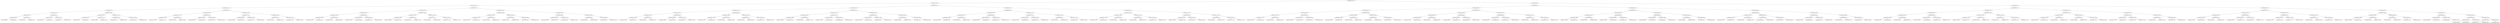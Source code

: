 digraph G{
2064498402 [label="Node{data=[7675, 7675]}"]
2064498402 -> 296933630
296933630 [label="Node{data=[2941, 2941]}"]
296933630 -> 514502364
514502364 [label="Node{data=[2618, 2618]}"]
514502364 -> 1665472575
1665472575 [label="Node{data=[1031, 1031]}"]
1665472575 -> 1974030363
1974030363 [label="Node{data=[823, 823]}"]
1974030363 -> 1918571384
1918571384 [label="Node{data=[815, 815]}"]
1918571384 -> 969707425
969707425 [label="Node{data=[807, 807]}"]
969707425 -> 1921248327
1921248327 [label="Node{data=[604, 604]}"]
1921248327 -> 1293243268
1293243268 [label="Node{data=[599, 599]}"]
1921248327 -> 1736395149
1736395149 [label="Node{data=[805, 805]}"]
969707425 -> 982737732
982737732 [label="Node{data=[813, 813]}"]
982737732 -> 1470054789
1470054789 [label="Node{data=[812, 812]}"]
982737732 -> 821145985
821145985 [label="Node{data=[814, 814]}"]
1918571384 -> 769635635
769635635 [label="Node{data=[819, 819]}"]
769635635 -> 209152655
209152655 [label="Node{data=[817, 817]}"]
209152655 -> 558465517
558465517 [label="Node{data=[816, 816]}"]
209152655 -> 470368764
470368764 [label="Node{data=[818, 818]}"]
769635635 -> 1278155107
1278155107 [label="Node{data=[821, 821]}"]
1278155107 -> 2067472763
2067472763 [label="Node{data=[820, 820]}"]
1278155107 -> 370180376
370180376 [label="Node{data=[822, 822]}"]
1974030363 -> 1077945479
1077945479 [label="Node{data=[1023, 1023]}"]
1077945479 -> 1955645933
1955645933 [label="Node{data=[827, 827]}"]
1955645933 -> 1442975485
1442975485 [label="Node{data=[825, 825]}"]
1442975485 -> 1149783396
1149783396 [label="Node{data=[824, 824]}"]
1442975485 -> 95239534
95239534 [label="Node{data=[826, 826]}"]
1955645933 -> 2004894615
2004894615 [label="Node{data=[1021, 1021]}"]
2004894615 -> 825478780
825478780 [label="Node{data=[854, 854]}"]
2004894615 -> 936789587
936789587 [label="Node{data=[1022, 1022]}"]
1077945479 -> 1543261066
1543261066 [label="Node{data=[1027, 1027]}"]
1543261066 -> 781526937
781526937 [label="Node{data=[1025, 1025]}"]
781526937 -> 24796185
24796185 [label="Node{data=[1024, 1024]}"]
781526937 -> 68904635
68904635 [label="Node{data=[1026, 1026]}"]
1543261066 -> 1023593897
1023593897 [label="Node{data=[1029, 1029]}"]
1023593897 -> 984386687
984386687 [label="Node{data=[1028, 1028]}"]
1023593897 -> 1776649639
1776649639 [label="Node{data=[1030, 1030]}"]
1665472575 -> 915671198
915671198 [label="Node{data=[1667, 1667]}"]
915671198 -> 500233312
500233312 [label="Node{data=[1659, 1659]}"]
500233312 -> 1128357073
1128357073 [label="Node{data=[1131, 1131]}"]
1128357073 -> 105656739
105656739 [label="Node{data=[1033, 1033]}"]
105656739 -> 277485836
277485836 [label="Node{data=[1032, 1032]}"]
105656739 -> 182688905
182688905 [label="Node{data=[1112, 1112]}"]
1128357073 -> 1133375184
1133375184 [label="Node{data=[1368, 1368]}"]
1133375184 -> 606805547
606805547 [label="Node{data=[1159, 1159]}"]
1133375184 -> 1680421339
1680421339 [label="Node{data=[1369, 1369]}"]
500233312 -> 1916337667
1916337667 [label="Node{data=[1663, 1663]}"]
1916337667 -> 1584363002
1584363002 [label="Node{data=[1661, 1661]}"]
1584363002 -> 575267418
575267418 [label="Node{data=[1660, 1660]}"]
1584363002 -> 256096289
256096289 [label="Node{data=[1662, 1662]}"]
1916337667 -> 985569068
985569068 [label="Node{data=[1665, 1665]}"]
985569068 -> 526120228
526120228 [label="Node{data=[1664, 1664]}"]
985569068 -> 1928175527
1928175527 [label="Node{data=[1666, 1666]}"]
915671198 -> 1618850667
1618850667 [label="Node{data=[2035, 2035]}"]
1618850667 -> 783572927
783572927 [label="Node{data=[1671, 1671]}"]
783572927 -> 1854307736
1854307736 [label="Node{data=[1669, 1669]}"]
1854307736 -> 1879627592
1879627592 [label="Node{data=[1668, 1668]}"]
1854307736 -> 2112083145
2112083145 [label="Node{data=[1670, 1670]}"]
783572927 -> 1898329453
1898329453 [label="Node{data=[2005, 2005]}"]
1898329453 -> 747764844
747764844 [label="Node{data=[1672, 1672]}"]
1898329453 -> 437640225
437640225 [label="Node{data=[2009, 2009]}"]
1618850667 -> 2033387062
2033387062 [label="Node{data=[2165, 2165]}"]
2033387062 -> 964614432
964614432 [label="Node{data=[2126, 2126]}"]
964614432 -> 447684863
447684863 [label="Node{data=[2091, 2091]}"]
964614432 -> 787415903
787415903 [label="Node{data=[2132, 2132]}"]
2033387062 -> 1326227970
1326227970 [label="Node{data=[2331, 2331]}"]
1326227970 -> 16041242
16041242 [label="Node{data=[2327, 2327]}"]
1326227970 -> 1665119523
1665119523 [label="Node{data=[2342, 2342]}"]
514502364 -> 891074528
891074528 [label="Node{data=[2778, 2778]}"]
891074528 -> 522850291
522850291 [label="Node{data=[2697, 2697]}"]
522850291 -> 961598745
961598745 [label="Node{data=[2626, 2626]}"]
961598745 -> 660138429
660138429 [label="Node{data=[2622, 2622]}"]
660138429 -> 2007755009
2007755009 [label="Node{data=[2620, 2620]}"]
2007755009 -> 942749072
942749072 [label="Node{data=[2619, 2619]}"]
2007755009 -> 125228946
125228946 [label="Node{data=[2621, 2621]}"]
660138429 -> 1728304064
1728304064 [label="Node{data=[2624, 2624]}"]
1728304064 -> 1330171328
1330171328 [label="Node{data=[2623, 2623]}"]
1728304064 -> 2120543244
2120543244 [label="Node{data=[2625, 2625]}"]
961598745 -> 1335852565
1335852565 [label="Node{data=[2630, 2630]}"]
1335852565 -> 922429941
922429941 [label="Node{data=[2628, 2628]}"]
922429941 -> 1070908455
1070908455 [label="Node{data=[2627, 2627]}"]
922429941 -> 1711885149
1711885149 [label="Node{data=[2629, 2629]}"]
1335852565 -> 1381166687
1381166687 [label="Node{data=[2664, 2664]}"]
1381166687 -> 1024049505
1024049505 [label="Node{data=[2631, 2631]}"]
1381166687 -> 610651931
610651931 [label="Node{data=[2696, 2696]}"]
522850291 -> 144321385
144321385 [label="Node{data=[2705, 2705]}"]
144321385 -> 1308564531
1308564531 [label="Node{data=[2701, 2701]}"]
1308564531 -> 1049550372
1049550372 [label="Node{data=[2699, 2699]}"]
1049550372 -> 874107897
874107897 [label="Node{data=[2698, 2698]}"]
1049550372 -> 1828808560
1828808560 [label="Node{data=[2700, 2700]}"]
1308564531 -> 1487597671
1487597671 [label="Node{data=[2703, 2703]}"]
1487597671 -> 278751912
278751912 [label="Node{data=[2702, 2702]}"]
1487597671 -> 1784800601
1784800601 [label="Node{data=[2704, 2704]}"]
144321385 -> 205333890
205333890 [label="Node{data=[2709, 2709]}"]
205333890 -> 60544426
60544426 [label="Node{data=[2707, 2707]}"]
60544426 -> 2015901531
2015901531 [label="Node{data=[2706, 2706]}"]
60544426 -> 495345194
495345194 [label="Node{data=[2708, 2708]}"]
205333890 -> 2029152557
2029152557 [label="Node{data=[2776, 2776]}"]
2029152557 -> 622445852
622445852 [label="Node{data=[2710, 2710]}"]
2029152557 -> 481475595
481475595 [label="Node{data=[2777, 2777]}"]
891074528 -> 862635705
862635705 [label="Node{data=[2835, 2835]}"]
862635705 -> 1488612088
1488612088 [label="Node{data=[2786, 2786]}"]
1488612088 -> 861955542
861955542 [label="Node{data=[2782, 2782]}"]
861955542 -> 985388373
985388373 [label="Node{data=[2780, 2780]}"]
985388373 -> 1593938869
1593938869 [label="Node{data=[2779, 2779]}"]
985388373 -> 1424482055
1424482055 [label="Node{data=[2781, 2781]}"]
861955542 -> 1687768728
1687768728 [label="Node{data=[2784, 2784]}"]
1687768728 -> 15478307
15478307 [label="Node{data=[2783, 2783]}"]
1687768728 -> 1394837936
1394837936 [label="Node{data=[2785, 2785]}"]
1488612088 -> 961968948
961968948 [label="Node{data=[2831, 2831]}"]
961968948 -> 387260168
387260168 [label="Node{data=[2788, 2788]}"]
387260168 -> 1995024127
1995024127 [label="Node{data=[2787, 2787]}"]
387260168 -> 969465755
969465755 [label="Node{data=[2830, 2830]}"]
961968948 -> 869112909
869112909 [label="Node{data=[2833, 2833]}"]
869112909 -> 203368547
203368547 [label="Node{data=[2832, 2832]}"]
869112909 -> 930785601
930785601 [label="Node{data=[2834, 2834]}"]
862635705 -> 1219595314
1219595314 [label="Node{data=[2843, 2843]}"]
1219595314 -> 398548637
398548637 [label="Node{data=[2839, 2839]}"]
398548637 -> 1650995254
1650995254 [label="Node{data=[2837, 2837]}"]
1650995254 -> 3849627
3849627 [label="Node{data=[2836, 2836]}"]
1650995254 -> 1143890354
1143890354 [label="Node{data=[2838, 2838]}"]
398548637 -> 1493625372
1493625372 [label="Node{data=[2841, 2841]}"]
1493625372 -> 2051836042
2051836042 [label="Node{data=[2840, 2840]}"]
1493625372 -> 802104381
802104381 [label="Node{data=[2842, 2842]}"]
1219595314 -> 417063815
417063815 [label="Node{data=[2867, 2867]}"]
417063815 -> 1994632330
1994632330 [label="Node{data=[2865, 2865]}"]
1994632330 -> 1752523268
1752523268 [label="Node{data=[2844, 2844]}"]
1994632330 -> 1045253627
1045253627 [label="Node{data=[2866, 2866]}"]
417063815 -> 2043496046
2043496046 [label="Node{data=[2885, 2885]}"]
2043496046 -> 312549921
312549921 [label="Node{data=[2868, 2868]}"]
2043496046 -> 1359415091
1359415091 [label="Node{data=[2912, 2912]}"]
296933630 -> 99723901
99723901 [label="Node{data=[6427, 6427]}"]
99723901 -> 379347611
379347611 [label="Node{data=[4054, 4054]}"]
379347611 -> 221768259
221768259 [label="Node{data=[3789, 3789]}"]
221768259 -> 1692424777
1692424777 [label="Node{data=[3194, 3194]}"]
1692424777 -> 1825224426
1825224426 [label="Node{data=[2975, 2975]}"]
1825224426 -> 423074130
423074130 [label="Node{data=[2973, 2973]}"]
423074130 -> 727719365
727719365 [label="Node{data=[2972, 2972]}"]
423074130 -> 1295263986
1295263986 [label="Node{data=[2974, 2974]}"]
1825224426 -> 1961929304
1961929304 [label="Node{data=[3015, 3015]}"]
1961929304 -> 1361596573
1361596573 [label="Node{data=[2978, 2978]}"]
1961929304 -> 2047729992
2047729992 [label="Node{data=[3075, 3075]}"]
1692424777 -> 370292035
370292035 [label="Node{data=[3340, 3340]}"]
370292035 -> 1732374451
1732374451 [label="Node{data=[3308, 3308]}"]
1732374451 -> 1962866558
1962866558 [label="Node{data=[3219, 3219]}"]
1732374451 -> 1634492168
1634492168 [label="Node{data=[3326, 3326]}"]
370292035 -> 1725158987
1725158987 [label="Node{data=[3418, 3418]}"]
1725158987 -> 243761493
243761493 [label="Node{data=[3403, 3403]}"]
1725158987 -> 222417660
222417660 [label="Node{data=[3479, 3479]}"]
221768259 -> 240539715
240539715 [label="Node{data=[4046, 4046]}"]
240539715 -> 1984931404
1984931404 [label="Node{data=[3793, 3793]}"]
1984931404 -> 1148198137
1148198137 [label="Node{data=[3791, 3791]}"]
1148198137 -> 1202057401
1202057401 [label="Node{data=[3790, 3790]}"]
1148198137 -> 2064460878
2064460878 [label="Node{data=[3792, 3792]}"]
1984931404 -> 1895536805
1895536805 [label="Node{data=[4044, 4044]}"]
1895536805 -> 883475863
883475863 [label="Node{data=[3823, 3823]}"]
1895536805 -> 1558240131
1558240131 [label="Node{data=[4045, 4045]}"]
240539715 -> 1318970125
1318970125 [label="Node{data=[4050, 4050]}"]
1318970125 -> 1653564619
1653564619 [label="Node{data=[4048, 4048]}"]
1653564619 -> 276402544
276402544 [label="Node{data=[4047, 4047]}"]
1653564619 -> 1243573311
1243573311 [label="Node{data=[4049, 4049]}"]
1318970125 -> 1799056378
1799056378 [label="Node{data=[4052, 4052]}"]
1799056378 -> 1921770346
1921770346 [label="Node{data=[4051, 4051]}"]
1799056378 -> 782573146
782573146 [label="Node{data=[4053, 4053]}"]
379347611 -> 527102245
527102245 [label="Node{data=[6314, 6314]}"]
527102245 -> 792608137
792608137 [label="Node{data=[4115, 4115]}"]
792608137 -> 33754039
33754039 [label="Node{data=[4058, 4058]}"]
33754039 -> 72520291
72520291 [label="Node{data=[4056, 4056]}"]
72520291 -> 1283041301
1283041301 [label="Node{data=[4055, 4055]}"]
72520291 -> 318051942
318051942 [label="Node{data=[4057, 4057]}"]
33754039 -> 145877308
145877308 [label="Node{data=[4060, 4060]}"]
145877308 -> 417379267
417379267 [label="Node{data=[4059, 4059]}"]
145877308 -> 433621450
433621450 [label="Node{data=[4114, 4114]}"]
792608137 -> 598010545
598010545 [label="Node{data=[4718, 4718]}"]
598010545 -> 609951728
609951728 [label="Node{data=[4146, 4146]}"]
609951728 -> 960024083
960024083 [label="Node{data=[4134, 4134]}"]
609951728 -> 1685292583
1685292583 [label="Node{data=[4191, 4191]}"]
598010545 -> 1619396986
1619396986 [label="Node{data=[5919, 5919]}"]
1619396986 -> 484322821
484322821 [label="Node{data=[5830, 5830]}"]
1619396986 -> 1667838939
1667838939 [label="Node{data=[6099, 6099]}"]
527102245 -> 458478383
458478383 [label="Node{data=[6419, 6419]}"]
458478383 -> 1263457510
1263457510 [label="Node{data=[6415, 6415]}"]
1263457510 -> 638416268
638416268 [label="Node{data=[6413, 6413]}"]
638416268 -> 206601597
206601597 [label="Node{data=[6412, 6412]}"]
638416268 -> 161422707
161422707 [label="Node{data=[6414, 6414]}"]
1263457510 -> 877334850
877334850 [label="Node{data=[6417, 6417]}"]
877334850 -> 2032640850
2032640850 [label="Node{data=[6416, 6416]}"]
877334850 -> 1980994206
1980994206 [label="Node{data=[6418, 6418]}"]
458478383 -> 127298986
127298986 [label="Node{data=[6423, 6423]}"]
127298986 -> 1799077147
1799077147 [label="Node{data=[6421, 6421]}"]
1799077147 -> 801287709
801287709 [label="Node{data=[6420, 6420]}"]
1799077147 -> 1169116697
1169116697 [label="Node{data=[6422, 6422]}"]
127298986 -> 1902153787
1902153787 [label="Node{data=[6425, 6425]}"]
1902153787 -> 1199913065
1199913065 [label="Node{data=[6424, 6424]}"]
1902153787 -> 2098058434
2098058434 [label="Node{data=[6426, 6426]}"]
99723901 -> 1114477308
1114477308 [label="Node{data=[7529, 7529]}"]
1114477308 -> 930689986
930689986 [label="Node{data=[6443, 6443]}"]
930689986 -> 1506874164
1506874164 [label="Node{data=[6435, 6435]}"]
1506874164 -> 1256814344
1256814344 [label="Node{data=[6431, 6431]}"]
1256814344 -> 1681778395
1681778395 [label="Node{data=[6429, 6429]}"]
1681778395 -> 446971581
446971581 [label="Node{data=[6428, 6428]}"]
1681778395 -> 1262343790
1262343790 [label="Node{data=[6430, 6430]}"]
1256814344 -> 1257093430
1257093430 [label="Node{data=[6433, 6433]}"]
1257093430 -> 1106089358
1106089358 [label="Node{data=[6432, 6432]}"]
1257093430 -> 2047281880
2047281880 [label="Node{data=[6434, 6434]}"]
1506874164 -> 1596730704
1596730704 [label="Node{data=[6439, 6439]}"]
1596730704 -> 2024741770
2024741770 [label="Node{data=[6437, 6437]}"]
2024741770 -> 1430499572
1430499572 [label="Node{data=[6436, 6436]}"]
2024741770 -> 391131470
391131470 [label="Node{data=[6438, 6438]}"]
1596730704 -> 698927193
698927193 [label="Node{data=[6441, 6441]}"]
698927193 -> 702281133
702281133 [label="Node{data=[6440, 6440]}"]
698927193 -> 1641489522
1641489522 [label="Node{data=[6442, 6442]}"]
930689986 -> 1998299975
1998299975 [label="Node{data=[6451, 6451]}"]
1998299975 -> 413030397
413030397 [label="Node{data=[6447, 6447]}"]
413030397 -> 1847504862
1847504862 [label="Node{data=[6445, 6445]}"]
1847504862 -> 917693147
917693147 [label="Node{data=[6444, 6444]}"]
1847504862 -> 479821521
479821521 [label="Node{data=[6446, 6446]}"]
413030397 -> 1993532160
1993532160 [label="Node{data=[6449, 6449]}"]
1993532160 -> 1831457371
1831457371 [label="Node{data=[6448, 6448]}"]
1993532160 -> 1277972767
1277972767 [label="Node{data=[6450, 6450]}"]
1998299975 -> 462733757
462733757 [label="Node{data=[7525, 7525]}"]
462733757 -> 2059402028
2059402028 [label="Node{data=[6453, 6453]}"]
2059402028 -> 1504134442
1504134442 [label="Node{data=[6452, 6452]}"]
2059402028 -> 1999459240
1999459240 [label="Node{data=[6454, 6454]}"]
462733757 -> 1250557401
1250557401 [label="Node{data=[7527, 7527]}"]
1250557401 -> 1332353343
1332353343 [label="Node{data=[7526, 7526]}"]
1250557401 -> 738692077
738692077 [label="Node{data=[7528, 7528]}"]
1114477308 -> 824851926
824851926 [label="Node{data=[7610, 7610]}"]
824851926 -> 885549343
885549343 [label="Node{data=[7537, 7537]}"]
885549343 -> 729038168
729038168 [label="Node{data=[7533, 7533]}"]
729038168 -> 1002214200
1002214200 [label="Node{data=[7531, 7531]}"]
1002214200 -> 1528356116
1528356116 [label="Node{data=[7530, 7530]}"]
1002214200 -> 745523193
745523193 [label="Node{data=[7532, 7532]}"]
729038168 -> 654029265
654029265 [label="Node{data=[7535, 7535]}"]
654029265 -> 2030162789
2030162789 [label="Node{data=[7534, 7534]}"]
654029265 -> 1684820268
1684820268 [label="Node{data=[7536, 7536]}"]
885549343 -> 921571927
921571927 [label="Node{data=[7541, 7541]}"]
921571927 -> 1306548322
1306548322 [label="Node{data=[7539, 7539]}"]
1306548322 -> 973942848
973942848 [label="Node{data=[7538, 7538]}"]
1306548322 -> 1013900060
1013900060 [label="Node{data=[7540, 7540]}"]
921571927 -> 2052334188
2052334188 [label="Node{data=[7543, 7543]}"]
2052334188 -> 892884492
892884492 [label="Node{data=[7542, 7542]}"]
2052334188 -> 1726283739
1726283739 [label="Node{data=[7544, 7544]}"]
824851926 -> 760845848
760845848 [label="Node{data=[7667, 7667]}"]
760845848 -> 1984272029
1984272029 [label="Node{data=[7663, 7663]}"]
1984272029 -> 28976751
28976751 [label="Node{data=[7661, 7661]}"]
28976751 -> 1080105892
1080105892 [label="Node{data=[7660, 7660]}"]
28976751 -> 560577766
560577766 [label="Node{data=[7662, 7662]}"]
1984272029 -> 2076325672
2076325672 [label="Node{data=[7665, 7665]}"]
2076325672 -> 731639649
731639649 [label="Node{data=[7664, 7664]}"]
2076325672 -> 1676639629
1676639629 [label="Node{data=[7666, 7666]}"]
760845848 -> 252539802
252539802 [label="Node{data=[7671, 7671]}"]
252539802 -> 1696366116
1696366116 [label="Node{data=[7669, 7669]}"]
1696366116 -> 294155521
294155521 [label="Node{data=[7668, 7668]}"]
1696366116 -> 160653736
160653736 [label="Node{data=[7670, 7670]}"]
252539802 -> 1835422371
1835422371 [label="Node{data=[7673, 7673]}"]
1835422371 -> 1796074613
1796074613 [label="Node{data=[7672, 7672]}"]
1835422371 -> 964668520
964668520 [label="Node{data=[7674, 7674]}"]
2064498402 -> 728958158
728958158 [label="Node{data=[9642, 9642]}"]
728958158 -> 1960818761
1960818761 [label="Node{data=[9578, 9578]}"]
1960818761 -> 1882561763
1882561763 [label="Node{data=[9546, 9546]}"]
1882561763 -> 879587937
879587937 [label="Node{data=[8003, 8003]}"]
879587937 -> 126567766
126567766 [label="Node{data=[7995, 7995]}"]
126567766 -> 236955678
236955678 [label="Node{data=[7991, 7991]}"]
236955678 -> 1385295802
1385295802 [label="Node{data=[7677, 7677]}"]
1385295802 -> 229667315
229667315 [label="Node{data=[7676, 7676]}"]
1385295802 -> 1347167462
1347167462 [label="Node{data=[7990, 7990]}"]
236955678 -> 593504681
593504681 [label="Node{data=[7993, 7993]}"]
593504681 -> 2127691328
2127691328 [label="Node{data=[7992, 7992]}"]
593504681 -> 1885349760
1885349760 [label="Node{data=[7994, 7994]}"]
126567766 -> 1094338174
1094338174 [label="Node{data=[7999, 7999]}"]
1094338174 -> 1664422545
1664422545 [label="Node{data=[7997, 7997]}"]
1664422545 -> 317182793
317182793 [label="Node{data=[7996, 7996]}"]
1664422545 -> 1665837746
1665837746 [label="Node{data=[7998, 7998]}"]
1094338174 -> 1884293395
1884293395 [label="Node{data=[8001, 8001]}"]
1884293395 -> 1002056722
1002056722 [label="Node{data=[8000, 8000]}"]
1884293395 -> 401333687
401333687 [label="Node{data=[8002, 8002]}"]
879587937 -> 558033602
558033602 [label="Node{data=[9538, 9538]}"]
558033602 -> 1361733480
1361733480 [label="Node{data=[8050, 8050]}"]
1361733480 -> 999951331
999951331 [label="Node{data=[8005, 8005]}"]
999951331 -> 1918201666
1918201666 [label="Node{data=[8004, 8004]}"]
999951331 -> 1148690224
1148690224 [label="Node{data=[8006, 8006]}"]
1361733480 -> 1181004273
1181004273 [label="Node{data=[9536, 9536]}"]
1181004273 -> 759857101
759857101 [label="Node{data=[9176, 9176]}"]
1181004273 -> 1950100057
1950100057 [label="Node{data=[9537, 9537]}"]
558033602 -> 214611441
214611441 [label="Node{data=[9542, 9542]}"]
214611441 -> 1875011232
1875011232 [label="Node{data=[9540, 9540]}"]
1875011232 -> 285792386
285792386 [label="Node{data=[9539, 9539]}"]
1875011232 -> 83052056
83052056 [label="Node{data=[9541, 9541]}"]
214611441 -> 1573854794
1573854794 [label="Node{data=[9544, 9544]}"]
1573854794 -> 566527029
566527029 [label="Node{data=[9543, 9543]}"]
1573854794 -> 1994363975
1994363975 [label="Node{data=[9545, 9545]}"]
1882561763 -> 1753407234
1753407234 [label="Node{data=[9562, 9562]}"]
1753407234 -> 1301983510
1301983510 [label="Node{data=[9554, 9554]}"]
1301983510 -> 1224368572
1224368572 [label="Node{data=[9550, 9550]}"]
1224368572 -> 1108195656
1108195656 [label="Node{data=[9548, 9548]}"]
1108195656 -> 1015616708
1015616708 [label="Node{data=[9547, 9547]}"]
1108195656 -> 612565058
612565058 [label="Node{data=[9549, 9549]}"]
1224368572 -> 1072657135
1072657135 [label="Node{data=[9552, 9552]}"]
1072657135 -> 277306275
277306275 [label="Node{data=[9551, 9551]}"]
1072657135 -> 1692156483
1692156483 [label="Node{data=[9553, 9553]}"]
1301983510 -> 1482809226
1482809226 [label="Node{data=[9558, 9558]}"]
1482809226 -> 484288099
484288099 [label="Node{data=[9556, 9556]}"]
484288099 -> 917351448
917351448 [label="Node{data=[9555, 9555]}"]
484288099 -> 820326100
820326100 [label="Node{data=[9557, 9557]}"]
1482809226 -> 1714305741
1714305741 [label="Node{data=[9560, 9560]}"]
1714305741 -> 397502165
397502165 [label="Node{data=[9559, 9559]}"]
1714305741 -> 1286063447
1286063447 [label="Node{data=[9561, 9561]}"]
1753407234 -> 1429062041
1429062041 [label="Node{data=[9570, 9570]}"]
1429062041 -> 1120039331
1120039331 [label="Node{data=[9566, 9566]}"]
1120039331 -> 1591288032
1591288032 [label="Node{data=[9564, 9564]}"]
1591288032 -> 749132561
749132561 [label="Node{data=[9563, 9563]}"]
1591288032 -> 389867029
389867029 [label="Node{data=[9565, 9565]}"]
1120039331 -> 1185071672
1185071672 [label="Node{data=[9568, 9568]}"]
1185071672 -> 1374364716
1374364716 [label="Node{data=[9567, 9567]}"]
1185071672 -> 1259275091
1259275091 [label="Node{data=[9569, 9569]}"]
1429062041 -> 1005803625
1005803625 [label="Node{data=[9574, 9574]}"]
1005803625 -> 1804660269
1804660269 [label="Node{data=[9572, 9572]}"]
1804660269 -> 1666350391
1666350391 [label="Node{data=[9571, 9571]}"]
1804660269 -> 1358229397
1358229397 [label="Node{data=[9573, 9573]}"]
1005803625 -> 1902495218
1902495218 [label="Node{data=[9576, 9576]}"]
1902495218 -> 501791861
501791861 [label="Node{data=[9575, 9575]}"]
1902495218 -> 1831063866
1831063866 [label="Node{data=[9577, 9577]}"]
1960818761 -> 442237772
442237772 [label="Node{data=[9610, 9610]}"]
442237772 -> 1170808736
1170808736 [label="Node{data=[9594, 9594]}"]
1170808736 -> 488249464
488249464 [label="Node{data=[9586, 9586]}"]
488249464 -> 1849929952
1849929952 [label="Node{data=[9582, 9582]}"]
1849929952 -> 352290823
352290823 [label="Node{data=[9580, 9580]}"]
352290823 -> 424059175
424059175 [label="Node{data=[9579, 9579]}"]
352290823 -> 1414706095
1414706095 [label="Node{data=[9581, 9581]}"]
1849929952 -> 660983157
660983157 [label="Node{data=[9584, 9584]}"]
660983157 -> 1328731694
1328731694 [label="Node{data=[9583, 9583]}"]
660983157 -> 1674643830
1674643830 [label="Node{data=[9585, 9585]}"]
488249464 -> 585044328
585044328 [label="Node{data=[9590, 9590]}"]
585044328 -> 727219747
727219747 [label="Node{data=[9588, 9588]}"]
727219747 -> 1912753856
1912753856 [label="Node{data=[9587, 9587]}"]
727219747 -> 435381071
435381071 [label="Node{data=[9589, 9589]}"]
585044328 -> 1132291400
1132291400 [label="Node{data=[9592, 9592]}"]
1132291400 -> 733786722
733786722 [label="Node{data=[9591, 9591]}"]
1132291400 -> 1269341595
1269341595 [label="Node{data=[9593, 9593]}"]
1170808736 -> 1237546682
1237546682 [label="Node{data=[9602, 9602]}"]
1237546682 -> 1639714287
1639714287 [label="Node{data=[9598, 9598]}"]
1639714287 -> 803048472
803048472 [label="Node{data=[9596, 9596]}"]
803048472 -> 538347581
538347581 [label="Node{data=[9595, 9595]}"]
803048472 -> 1915898915
1915898915 [label="Node{data=[9597, 9597]}"]
1639714287 -> 1935734015
1935734015 [label="Node{data=[9600, 9600]}"]
1935734015 -> 807275463
807275463 [label="Node{data=[9599, 9599]}"]
1935734015 -> 610085529
610085529 [label="Node{data=[9601, 9601]}"]
1237546682 -> 1148074341
1148074341 [label="Node{data=[9606, 9606]}"]
1148074341 -> 819849755
819849755 [label="Node{data=[9604, 9604]}"]
819849755 -> 1893568500
1893568500 [label="Node{data=[9603, 9603]}"]
819849755 -> 1033468564
1033468564 [label="Node{data=[9605, 9605]}"]
1148074341 -> 143251795
143251795 [label="Node{data=[9608, 9608]}"]
143251795 -> 1465608043
1465608043 [label="Node{data=[9607, 9607]}"]
143251795 -> 1273356379
1273356379 [label="Node{data=[9609, 9609]}"]
442237772 -> 1037991529
1037991529 [label="Node{data=[9626, 9626]}"]
1037991529 -> 2077981632
2077981632 [label="Node{data=[9618, 9618]}"]
2077981632 -> 2000104431
2000104431 [label="Node{data=[9614, 9614]}"]
2000104431 -> 330623594
330623594 [label="Node{data=[9612, 9612]}"]
330623594 -> 1566040899
1566040899 [label="Node{data=[9611, 9611]}"]
330623594 -> 2113050194
2113050194 [label="Node{data=[9613, 9613]}"]
2000104431 -> 869577296
869577296 [label="Node{data=[9616, 9616]}"]
869577296 -> 117963258
117963258 [label="Node{data=[9615, 9615]}"]
869577296 -> 1705533346
1705533346 [label="Node{data=[9617, 9617]}"]
2077981632 -> 209786179
209786179 [label="Node{data=[9622, 9622]}"]
209786179 -> 449929393
449929393 [label="Node{data=[9620, 9620]}"]
449929393 -> 581009976
581009976 [label="Node{data=[9619, 9619]}"]
449929393 -> 97750145
97750145 [label="Node{data=[9621, 9621]}"]
209786179 -> 33340021
33340021 [label="Node{data=[9624, 9624]}"]
33340021 -> 280598035
280598035 [label="Node{data=[9623, 9623]}"]
33340021 -> 1051158142
1051158142 [label="Node{data=[9625, 9625]}"]
1037991529 -> 654918319
654918319 [label="Node{data=[9634, 9634]}"]
654918319 -> 1128426281
1128426281 [label="Node{data=[9630, 9630]}"]
1128426281 -> 530019420
530019420 [label="Node{data=[9628, 9628]}"]
530019420 -> 445019462
445019462 [label="Node{data=[9627, 9627]}"]
530019420 -> 2004304003
2004304003 [label="Node{data=[9629, 9629]}"]
1128426281 -> 666662503
666662503 [label="Node{data=[9632, 9632]}"]
666662503 -> 53330776
53330776 [label="Node{data=[9631, 9631]}"]
666662503 -> 715696702
715696702 [label="Node{data=[9633, 9633]}"]
654918319 -> 1729533104
1729533104 [label="Node{data=[9638, 9638]}"]
1729533104 -> 593353083
593353083 [label="Node{data=[9636, 9636]}"]
593353083 -> 1309141323
1309141323 [label="Node{data=[9635, 9635]}"]
593353083 -> 554779631
554779631 [label="Node{data=[9637, 9637]}"]
1729533104 -> 1920069737
1920069737 [label="Node{data=[9640, 9640]}"]
1920069737 -> 1059744093
1059744093 [label="Node{data=[9639, 9639]}"]
1920069737 -> 1310097986
1310097986 [label="Node{data=[9641, 9641]}"]
728958158 -> 1697885780
1697885780 [label="Node{data=[9756, 9756]}"]
1697885780 -> 406648867
406648867 [label="Node{data=[9724, 9724]}"]
406648867 -> 1957698296
1957698296 [label="Node{data=[9708, 9708]}"]
1957698296 -> 248419006
248419006 [label="Node{data=[9650, 9650]}"]
248419006 -> 1995951165
1995951165 [label="Node{data=[9646, 9646]}"]
1995951165 -> 167104288
167104288 [label="Node{data=[9644, 9644]}"]
167104288 -> 2112254780
2112254780 [label="Node{data=[9643, 9643]}"]
167104288 -> 122111324
122111324 [label="Node{data=[9645, 9645]}"]
1995951165 -> 1335486381
1335486381 [label="Node{data=[9648, 9648]}"]
1335486381 -> 1756544433
1756544433 [label="Node{data=[9647, 9647]}"]
1335486381 -> 646142984
646142984 [label="Node{data=[9649, 9649]}"]
248419006 -> 458461217
458461217 [label="Node{data=[9654, 9654]}"]
458461217 -> 469215337
469215337 [label="Node{data=[9652, 9652]}"]
469215337 -> 1716900243
1716900243 [label="Node{data=[9651, 9651]}"]
469215337 -> 1510646349
1510646349 [label="Node{data=[9653, 9653]}"]
458461217 -> 1574953909
1574953909 [label="Node{data=[9706, 9706]}"]
1574953909 -> 2068692103
2068692103 [label="Node{data=[9705, 9705]}"]
1574953909 -> 861676340
861676340 [label="Node{data=[9707, 9707]}"]
1957698296 -> 1011607512
1011607512 [label="Node{data=[9716, 9716]}"]
1011607512 -> 506165679
506165679 [label="Node{data=[9712, 9712]}"]
506165679 -> 143939433
143939433 [label="Node{data=[9710, 9710]}"]
143939433 -> 1518571724
1518571724 [label="Node{data=[9709, 9709]}"]
143939433 -> 957729123
957729123 [label="Node{data=[9711, 9711]}"]
506165679 -> 2092317167
2092317167 [label="Node{data=[9714, 9714]}"]
2092317167 -> 1446188559
1446188559 [label="Node{data=[9713, 9713]}"]
2092317167 -> 275835381
275835381 [label="Node{data=[9715, 9715]}"]
1011607512 -> 121201737
121201737 [label="Node{data=[9720, 9720]}"]
121201737 -> 1242389504
1242389504 [label="Node{data=[9718, 9718]}"]
1242389504 -> 71350304
71350304 [label="Node{data=[9717, 9717]}"]
1242389504 -> 334026268
334026268 [label="Node{data=[9719, 9719]}"]
121201737 -> 1598022404
1598022404 [label="Node{data=[9722, 9722]}"]
1598022404 -> 2146585023
2146585023 [label="Node{data=[9721, 9721]}"]
1598022404 -> 2129817561
2129817561 [label="Node{data=[9723, 9723]}"]
406648867 -> 738135597
738135597 [label="Node{data=[9740, 9740]}"]
738135597 -> 200863637
200863637 [label="Node{data=[9732, 9732]}"]
200863637 -> 1714086116
1714086116 [label="Node{data=[9728, 9728]}"]
1714086116 -> 189515615
189515615 [label="Node{data=[9726, 9726]}"]
189515615 -> 1477852797
1477852797 [label="Node{data=[9725, 9725]}"]
189515615 -> 341767853
341767853 [label="Node{data=[9727, 9727]}"]
1714086116 -> 625084674
625084674 [label="Node{data=[9730, 9730]}"]
625084674 -> 1894142922
1894142922 [label="Node{data=[9729, 9729]}"]
625084674 -> 434794109
434794109 [label="Node{data=[9731, 9731]}"]
200863637 -> 2053245043
2053245043 [label="Node{data=[9736, 9736]}"]
2053245043 -> 1339884580
1339884580 [label="Node{data=[9734, 9734]}"]
1339884580 -> 233272854
233272854 [label="Node{data=[9733, 9733]}"]
1339884580 -> 1203005521
1203005521 [label="Node{data=[9735, 9735]}"]
2053245043 -> 763347268
763347268 [label="Node{data=[9738, 9738]}"]
763347268 -> 170138859
170138859 [label="Node{data=[9737, 9737]}"]
763347268 -> 1011195007
1011195007 [label="Node{data=[9739, 9739]}"]
738135597 -> 1490525510
1490525510 [label="Node{data=[9748, 9748]}"]
1490525510 -> 191959801
191959801 [label="Node{data=[9744, 9744]}"]
191959801 -> 555258936
555258936 [label="Node{data=[9742, 9742]}"]
555258936 -> 825115136
825115136 [label="Node{data=[9741, 9741]}"]
555258936 -> 1433916622
1433916622 [label="Node{data=[9743, 9743]}"]
191959801 -> 1444078147
1444078147 [label="Node{data=[9746, 9746]}"]
1444078147 -> 869144045
869144045 [label="Node{data=[9745, 9745]}"]
1444078147 -> 1890811862
1890811862 [label="Node{data=[9747, 9747]}"]
1490525510 -> 461968554
461968554 [label="Node{data=[9752, 9752]}"]
461968554 -> 1523117410
1523117410 [label="Node{data=[9750, 9750]}"]
1523117410 -> 426441387
426441387 [label="Node{data=[9749, 9749]}"]
1523117410 -> 1917610911
1917610911 [label="Node{data=[9751, 9751]}"]
461968554 -> 556997944
556997944 [label="Node{data=[9754, 9754]}"]
556997944 -> 1015895937
1015895937 [label="Node{data=[9753, 9753]}"]
556997944 -> 1929141529
1929141529 [label="Node{data=[9755, 9755]}"]
1697885780 -> 1669189706
1669189706 [label="Node{data=[9788, 9788]}"]
1669189706 -> 1520356288
1520356288 [label="Node{data=[9772, 9772]}"]
1520356288 -> 209305165
209305165 [label="Node{data=[9764, 9764]}"]
209305165 -> 486358606
486358606 [label="Node{data=[9760, 9760]}"]
486358606 -> 286216731
286216731 [label="Node{data=[9758, 9758]}"]
286216731 -> 1038306097
1038306097 [label="Node{data=[9757, 9757]}"]
286216731 -> 2091450646
2091450646 [label="Node{data=[9759, 9759]}"]
486358606 -> 164843395
164843395 [label="Node{data=[9762, 9762]}"]
164843395 -> 1655135016
1655135016 [label="Node{data=[9761, 9761]}"]
164843395 -> 1169833614
1169833614 [label="Node{data=[9763, 9763]}"]
209305165 -> 1898915486
1898915486 [label="Node{data=[9768, 9768]}"]
1898915486 -> 1645465711
1645465711 [label="Node{data=[9766, 9766]}"]
1645465711 -> 984983838
984983838 [label="Node{data=[9765, 9765]}"]
1645465711 -> 779071112
779071112 [label="Node{data=[9767, 9767]}"]
1898915486 -> 645690893
645690893 [label="Node{data=[9770, 9770]}"]
645690893 -> 1519409669
1519409669 [label="Node{data=[9769, 9769]}"]
645690893 -> 1308288272
1308288272 [label="Node{data=[9771, 9771]}"]
1520356288 -> 506599881
506599881 [label="Node{data=[9780, 9780]}"]
506599881 -> 1539037212
1539037212 [label="Node{data=[9776, 9776]}"]
1539037212 -> 61075740
61075740 [label="Node{data=[9774, 9774]}"]
61075740 -> 434853405
434853405 [label="Node{data=[9773, 9773]}"]
61075740 -> 387578040
387578040 [label="Node{data=[9775, 9775]}"]
1539037212 -> 308787583
308787583 [label="Node{data=[9778, 9778]}"]
308787583 -> 248545598
248545598 [label="Node{data=[9777, 9777]}"]
308787583 -> 1304982855
1304982855 [label="Node{data=[9779, 9779]}"]
506599881 -> 365725822
365725822 [label="Node{data=[9784, 9784]}"]
365725822 -> 978282489
978282489 [label="Node{data=[9782, 9782]}"]
978282489 -> 815581439
815581439 [label="Node{data=[9781, 9781]}"]
978282489 -> 1047585254
1047585254 [label="Node{data=[9783, 9783]}"]
365725822 -> 1334706478
1334706478 [label="Node{data=[9786, 9786]}"]
1334706478 -> 247449481
247449481 [label="Node{data=[9785, 9785]}"]
1334706478 -> 1488076177
1488076177 [label="Node{data=[9787, 9787]}"]
1669189706 -> 1643419824
1643419824 [label="Node{data=[9804, 9804]}"]
1643419824 -> 1590452945
1590452945 [label="Node{data=[9796, 9796]}"]
1590452945 -> 775910670
775910670 [label="Node{data=[9792, 9792]}"]
775910670 -> 1739099117
1739099117 [label="Node{data=[9790, 9790]}"]
1739099117 -> 576499376
576499376 [label="Node{data=[9789, 9789]}"]
1739099117 -> 523995840
523995840 [label="Node{data=[9791, 9791]}"]
775910670 -> 1257839404
1257839404 [label="Node{data=[9794, 9794]}"]
1257839404 -> 1764558461
1764558461 [label="Node{data=[9793, 9793]}"]
1257839404 -> 776146118
776146118 [label="Node{data=[9795, 9795]}"]
1590452945 -> 1844309572
1844309572 [label="Node{data=[9800, 9800]}"]
1844309572 -> 1867491502
1867491502 [label="Node{data=[9798, 9798]}"]
1867491502 -> 1850758612
1850758612 [label="Node{data=[9797, 9797]}"]
1867491502 -> 1480802788
1480802788 [label="Node{data=[9799, 9799]}"]
1844309572 -> 1516116838
1516116838 [label="Node{data=[9802, 9802]}"]
1516116838 -> 1212600923
1212600923 [label="Node{data=[9801, 9801]}"]
1516116838 -> 609534066
609534066 [label="Node{data=[9803, 9803]}"]
1643419824 -> 1717234045
1717234045 [label="Node{data=[9812, 9812]}"]
1717234045 -> 1291144187
1291144187 [label="Node{data=[9808, 9808]}"]
1291144187 -> 853515316
853515316 [label="Node{data=[9806, 9806]}"]
853515316 -> 805997901
805997901 [label="Node{data=[9805, 9805]}"]
853515316 -> 27958064
27958064 [label="Node{data=[9807, 9807]}"]
1291144187 -> 1743172205
1743172205 [label="Node{data=[9810, 9810]}"]
1743172205 -> 697744537
697744537 [label="Node{data=[9809, 9809]}"]
1743172205 -> 1301429251
1301429251 [label="Node{data=[9811, 9811]}"]
1717234045 -> 406085018
406085018 [label="Node{data=[9820, 9820]}"]
406085018 -> 1242816811
1242816811 [label="Node{data=[9816, 9816]}"]
1242816811 -> 1459486340
1459486340 [label="Node{data=[9814, 9814]}"]
1459486340 -> 173253244
173253244 [label="Node{data=[9813, 9813]}"]
1459486340 -> 816965153
816965153 [label="Node{data=[9815, 9815]}"]
1242816811 -> 1711166373
1711166373 [label="Node{data=[9818, 9818]}"]
1711166373 -> 1548654656
1548654656 [label="Node{data=[9817, 9817]}"]
1711166373 -> 1259966967
1259966967 [label="Node{data=[9819, 9819]}"]
406085018 -> 1957099099
1957099099 [label="Node{data=[9822, 9822]}"]
1957099099 -> 1674764305
1674764305 [label="Node{data=[9821, 9821]}"]
1957099099 -> 1266088115
1266088115 [label="Node{data=[9823, 9823]}"]
1266088115 -> 1281838595
1281838595 [label="Node{data=[9824, 9824]}"]
}